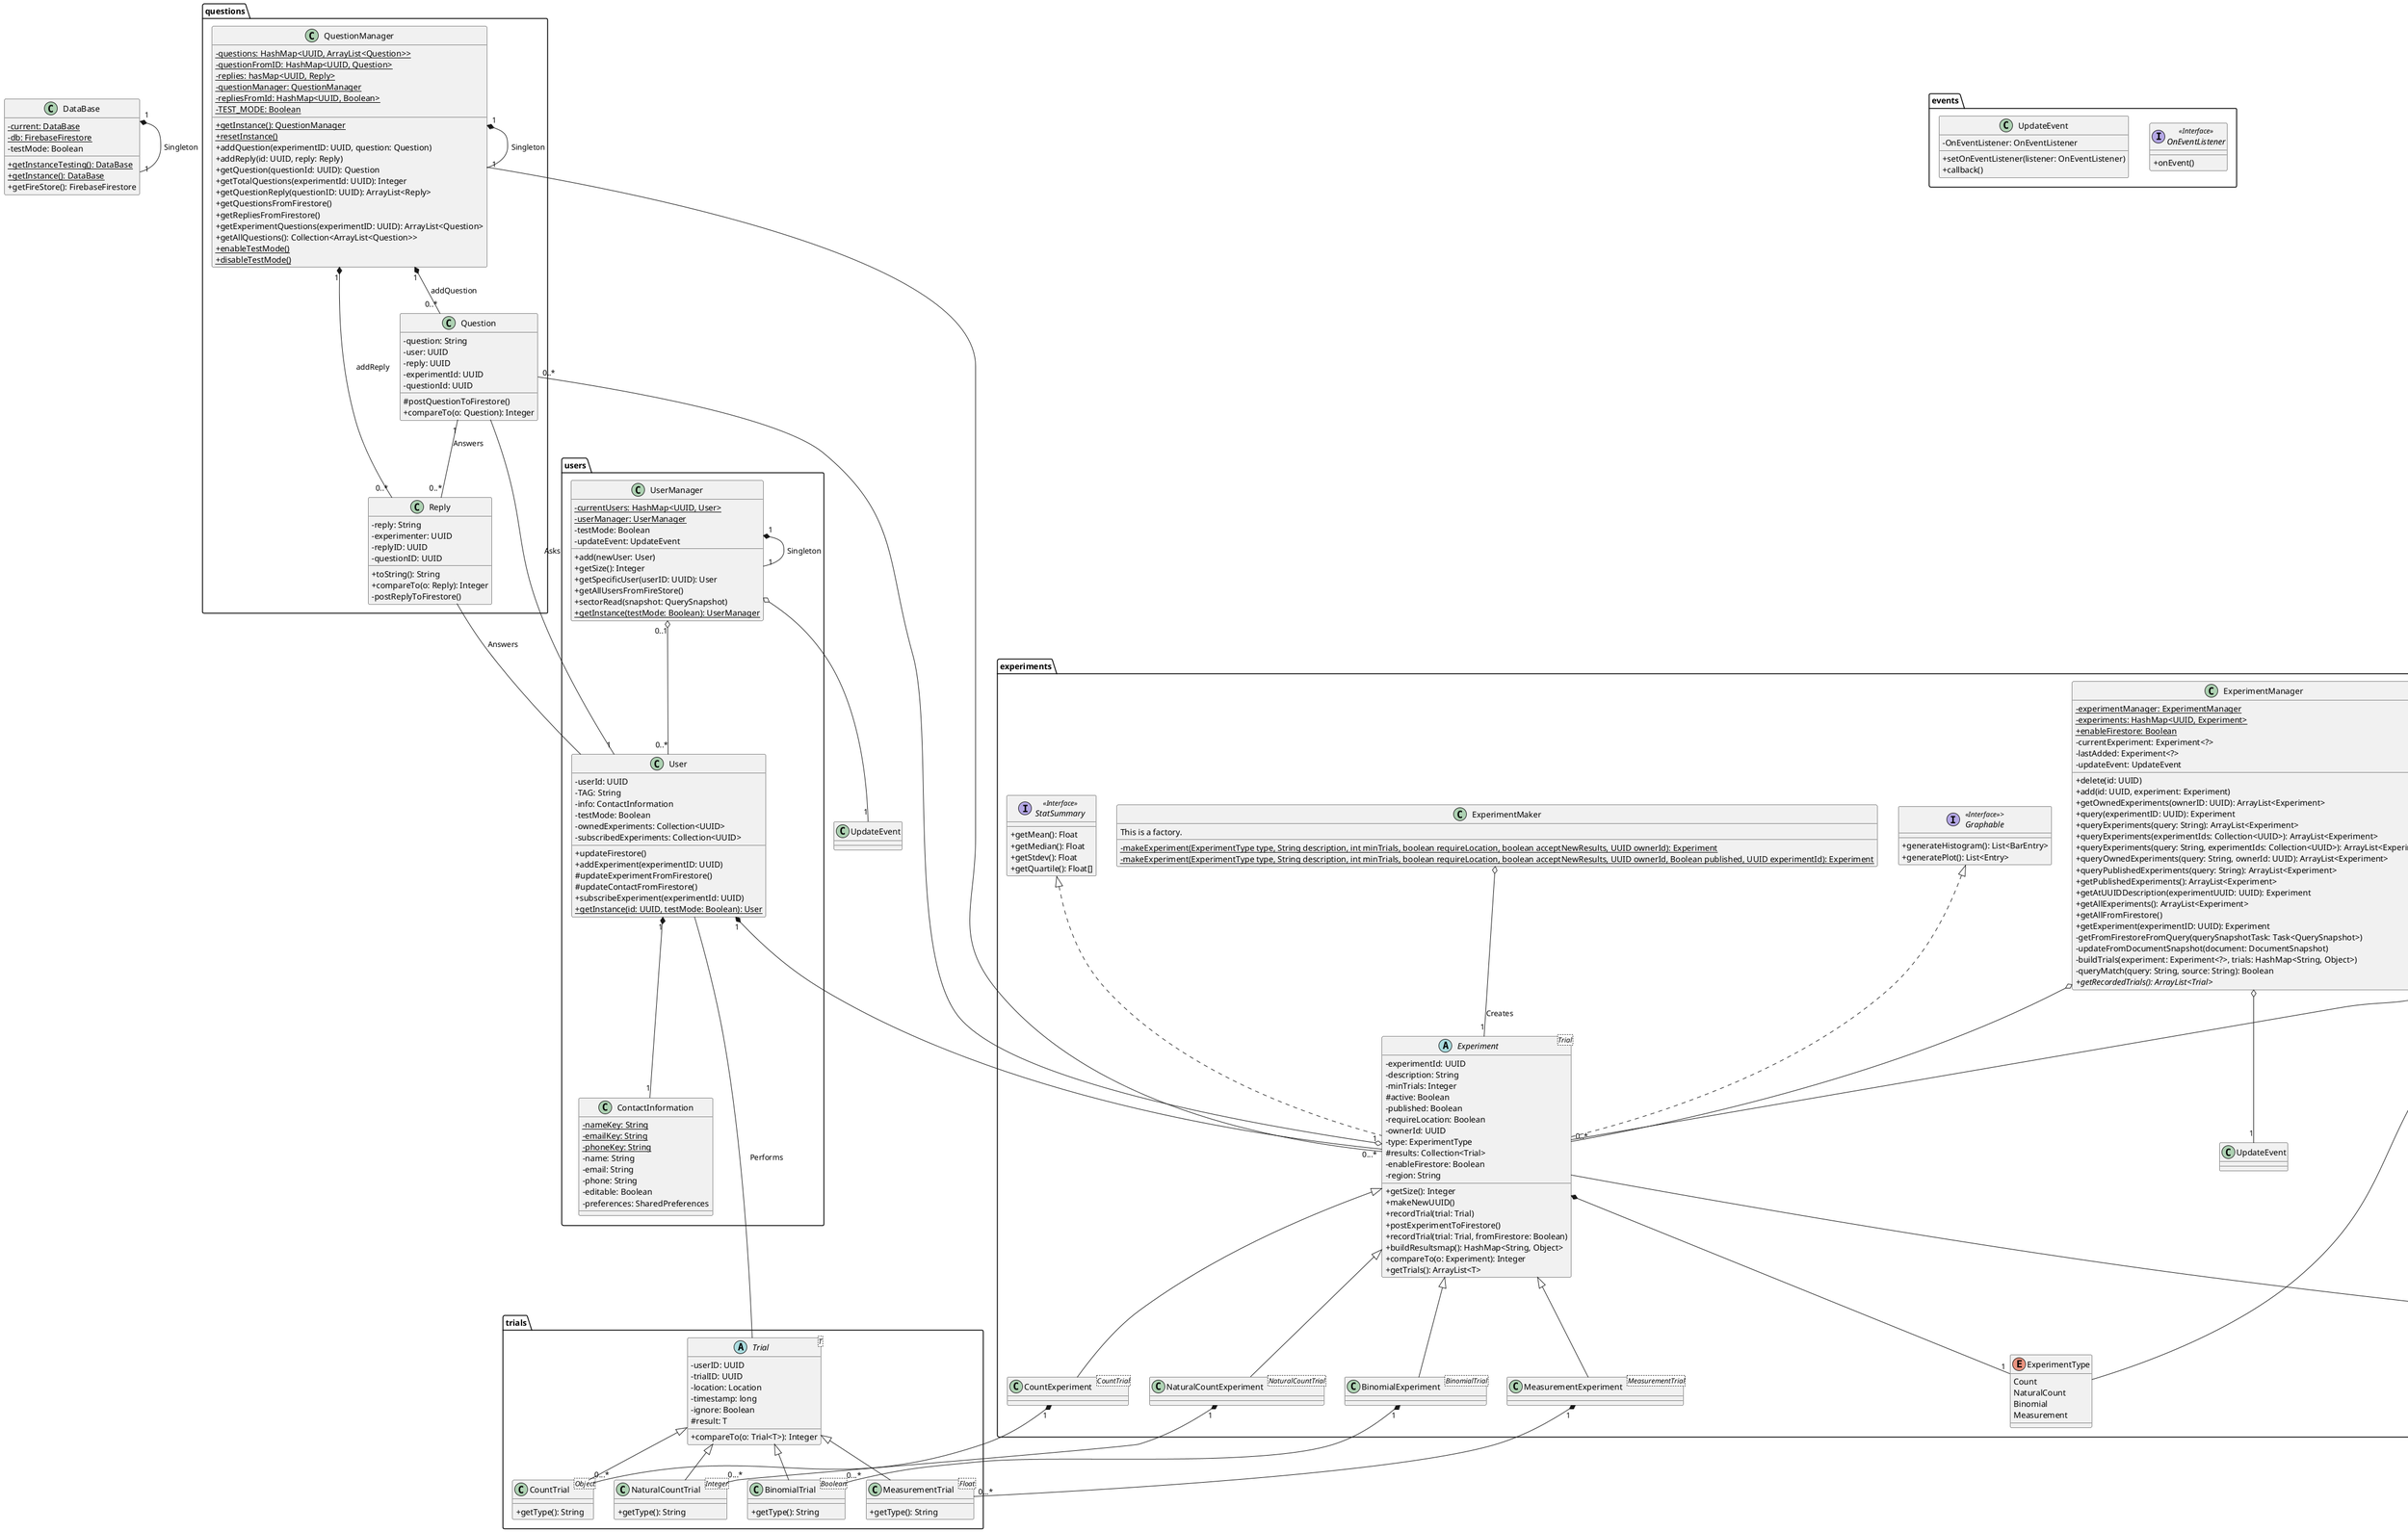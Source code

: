@startuml UML
skinparam classAttributeIconSize 0

package users {
    ' generic class for an User
    ' note that experiments will likely be stored by user id instead of by all experiment info
    ' We could do hasing, but it's probably easier for now (for the UML sake) to represent this as a collection of experiments
    class User {
        -userId: UUID
        -TAG: String 
        -info: ContactInformation
        -testMode: Boolean
        -ownedExperiments: Collection<UUID>
        -subscribedExperiments: Collection<UUID>
        +updateFirestore()
        +addExperiment(experimentID: UUID)
        #updateExperimentFromFirestore()
        #updateContactFromFirestore()
        +subscribeExperiment(experimentId: UUID)
        +{static} getInstance(id: UUID, testMode: Boolean): User
    }

    class ContactInformation {
        -{static} nameKey: String
        -{static} emailKey: String
        -{static} phoneKey: String
        -name: String
        -email: String
        -phone: String
        -editable: Boolean
        -preferences: SharedPreferences
    }

    class UserManager{
        -{static} currentUsers: HashMap<UUID, User>
        -{static} userManager: UserManager
        -testMode: Boolean
        -updateEvent: UpdateEvent
        +add(newUser: User)
        +getSize(): Integer
        +getSpecificUser(userID: UUID): User
        +getAllUsersFromFireStore()
        +sectorRead(snapshot: QuerySnapshot)
        +{static} getInstance(testMode: Boolean): UserManager
    }

    UserManager "1" *-- "1" UserManager: Singleton

    UserManager "0..1" o-- "0..*" User
}

package questions {
    class Question {
        -question: String
        -user: UUID
        -reply: UUID
        -experimentId: UUID
        -questionId: UUID
        #postQuestionToFirestore()
        +compareTo(o: Question): Integer
    }

    class QuestionManager {
        - {static} questions: HashMap<UUID, ArrayList<Question>>
        - {static} questionFromID: HashMap<UUID, Question>
        - {static} replies: hasMap<UUID, Reply>
        - {static} questionManager: QuestionManager
        - {static} repliesFromId: HashMap<UUID, Boolean> 
        - {static} TEST_MODE: Boolean 
        + {static} getInstance(): QuestionManager
        + {static} resetInstance()
        + addQuestion(experimentID: UUID, question: Question)
        + addReply(id: UUID, reply: Reply)
        + getQuestion(questionId: UUID): Question
        + getTotalQuestions(experimentId: UUID): Integer
        + getQuestionReply(questionID: UUID): ArrayList<Reply>
        + getQuestionsFromFirestore()
        + getRepliesFromFirestore()
        + getExperimentQuestions(experimentID: UUID): ArrayList<Question>
        + getAllQuestions(): Collection<ArrayList<Question>>
        + {static} enableTestMode()
        + {static} disableTestMode() 
    }

    ' assume that anyone who can reply to a question is a type of User
    class Reply {
        -reply: String
        -experimenter: UUID
        -replyID: UUID
        -questionID: UUID 
        + toString(): String 
        + compareTo(o: Reply): Integer
        - postReplyToFirestore() 
    }
}

Question -- "1" User: Asks
Question "1" -- "0..*" Reply: Answers

Reply -- User: Answers

QuestionManager "1" *-- "1" QuestionManager: Singleton
QuestionManager "1" *-- "0..*" Question: addQuestion
QuestionManager "1" *-- "0..*" Reply: addReply

package experiments {
    ' allows the experiment to enforce only one trial type
    enum ExperimentType {
        Count
        NaturalCount
        Binomial
        Measurement
    }

    ' right now will just look for owner based on their id
    ' idea: make this 'experimentInfo' and give every type of experiment an experimentInfo instead
    ' rational: for displaying info and searching we don't need the results, just the info
    ' both are implemented so whichever we don't use can just be deleted
    abstract class Experiment<Trial> implements StatSummary, Graphable {
        -experimentId: UUID
        -description: String
        -minTrials: Integer
        #active: Boolean
        -published: Boolean
        -requireLocation: Boolean
        ' this is the userId of the owner
        -ownerId: UUID
        -type: ExperimentType
        #results: Collection<Trial>
        -enableFirestore: Boolean 
        -region: String
        +getSize(): Integer
        +makeNewUUID()
        +recordTrial(trial: Trial)
        +postExperimentToFirestore()
        +recordTrial(trial: Trial, fromFirestore: Boolean)
        +buildResultsmap(): HashMap<String, Object> 
        +compareTo(o: Experiment): Integer
        +getTrials(): ArrayList<T> 
    }

    class ExperimentManager {
        - {static} experimentManager: ExperimentManager 
        - {static} experiments: HashMap<UUID, Experiment>
        + {static} enableFirestore: Boolean
        - currentExperiment: Experiment<?>
        - lastAdded: Experiment<?>
        - updateEvent: UpdateEvent

        + delete(id: UUID)
        + add(id: UUID, experiment: Experiment)
        + getOwnedExperiments(ownerID: UUID): ArrayList<Experiment> 
        + query(experimentID: UUID): Experiment
        + queryExperiments(query: String): ArrayList<Experiment> 
        + queryExperiments(experimentIds: Collection<UUID>): ArrayList<Experiment>
        + queryExperiments(query: String, experimentIds: Collection<UUID>): ArrayList<Experiment>
        + queryOwnedExperiments(query: String, ownerId: UUID): ArrayList<Experiment>
        + queryPublishedExperiments(query: String): ArrayList<Experiment>
        + getPublishedExperiments(): ArrayList<Experiment>
        + getAtUUIDDescription(experimentUUID: UUID): Experiment
        + getAllExperiments(): ArrayList<Experiment> 
        + getAllFromFirestore()
        + getExperiment(experimentID: UUID): Experiment
        - getFromFirestoreFromQuery(querySnapshotTask: Task<QuerySnapshot>)
        - updateFromDocumentSnapshot(document: DocumentSnapshot)
        - buildTrials(experiment: Experiment<?>, trials: HashMap<String, Object>)
        - queryMatch(query: String, source: String): Boolean
        + {abstract} getRecordedTrials(): ArrayList<Trial>
    }

    class CountExperiment<CountTrial> extends Experiment {
    }

    class NaturalCountExperiment<NaturalCountTrial> extends Experiment {
    }

    class BinomialExperiment<BinomialTrial> extends Experiment {
    }

    class MeasurementExperiment<MeasurementTrial> extends Experiment {

    }

    class ExperimentMaker {
        This is a factory.
        -{static} makeExperiment(ExperimentType type, String description, int minTrials, boolean requireLocation, boolean acceptNewResults, UUID ownerId): Experiment
        -{static} makeExperiment(ExperimentType type, String description, int minTrials, boolean requireLocation, boolean acceptNewResults, UUID ownerId, Boolean published, UUID experimentId): Experiment
    }

    interface "StatSummary" as StatSummary <<Interface>> {
        +getMean(): Float
        +getMedian(): Float
        +getStdev(): Float
        +getQuartile(): Float[]
    }

    interface "Graphable" as Graphable <<Interface>>> {
        +generateHistogram(): List<BarEntry>
        +generatePlot(): List<Entry>
    }

    ExperimentManager o-- "0..*" Experiment

    Experiment *-- "1" ExperimentType

    User "1" *-- "0...*" Experiment

    Question "0..*" --o "1" Experiment

    QuestionManager -- Experiment

    ExperimentManager o-- "1" UpdateEvent
}

package events {
    interface "OnEventListener" as OnEventListener <<Interface>> {
        + onEvent()
    }

    class UpdateEvent {
        - OnEventListener: OnEventListener
        + setOnEventListener(listener: OnEventListener)
        + callback()
    }
}

package trials {
    ' each trial has a unique QRCode associated with it
    abstract class Trial<T> {
        ' just going to user User ID here
        -userID: UUID
        -trialID: UUID
        -location: Location
        -timestamp: long
        -ignore: Boolean
        #result: T
        +compareTo(o: Trial<T>): Integer 
    }

    class CountTrial<Object> extends Trial {
        ' essentially just a trial but it's own class since other types of trial aren't a count trial
        +getType(): String 
    }

    ' no unsigned ints in java, not sure how to enforce natural numbers only
    class NaturalCountTrial<Integer> extends Trial{
        +getType(): String 
    }

    ' will likely specify true = pass, false = fail
    class BinomialTrial<Boolean> extends Trial{
        +getType(): String 
    }

    class MeasurementTrial<Float> extends Trial{
        +getType(): String 
    }
}

package qr {

    class ExperimentQRCode<Object> extends QRCode {}

    class BinomialQRCode<Boolean> extends QRCode{
    }

    class CountQRCode<Object> extends QRCode{}

    class MeasurementQRCode<Float> extends QRCode{
    }

    class NaturalQRCode<Integer> extends QRCode{
    }

    class QRMaker {
        This is a factory.
        +decodeQRString(String rawContent): QRCode
        +checkQRHeader(String qrString): Boolean
    }

    abstract class QRCode {
        -experimentID: UUID
        -type: QRType 
        -qrCodeImage: Bitmap
        -value: T
        + encodeStringToQR(encodedContent: String): Bitmap
    }

    enum QRType {
        Experiment
        BinomialTrial
        CountTrial
        MeasurementTrial
        NaturalCountTrial
    }

    class QRMalformattedException

    QRType -- QRCode

    QRMaker "1" o-- "0..*" QRCode: decodeQRString

    QRMaker -- QRMalformattedException: Throws
}

package barcode{
    class BarcodeManager{
        -barcodes: HashMap<String,BarcodeReference>
        -barcodeManager: BarcodeManager
        +addBarCode(barcodeVal: String, experimentId: UUID, result: Integer, location: Location)
        +addBarCode(barcodeVal: String, experimentId: UUID, result: Float, location: Location)
        +addBarCode(barcodeVal: String, experimentId: UUID, result: Boolean, location: Location)
        +addBarCode(barcodeVal: String, experimentId: UUID,  location: Location)
        +getAllFromFireStore()
        +locationFromPairing(document: QueryDocumentSnapShot): Location
        +getBarcode(barcodeVal: String): BarcodeReference
    }

    BarcodeManager "1" *-- "1" BarcodeManager: Singleton

    BarcodeManager o-- "0..*" BarcodeReference


    abstract class BarcodeReference<T> {
        -barcodeVal: String
        -experimentID: UUID
        -type: ExperimentType
        -location: Location
        -T: result 
        +postBarcodeToFirestore()
    }

    class BinomialBarcodeReference<Boolean> extends BarcodeReference

    class CountBarcodeReference<Object> extends BarcodeReference

    class MeasurementBarcodeReference<Float> extends BarcodeReference

    class NaturalBarcodeReference<Integer> extends BarcodeReference
}

package location {
    class LocationServices {
        +currentLocation: Location
        +onLocationChanged(location: Location)
    }
}

class DataBase {
    -{static} current: DataBase
    -{static} db: FirebaseFirestore
    -testMode: Boolean

    +{static} getInstanceTesting(): DataBase
    +{static} getInstance(): DataBase
    +getFireStore(): FirebaseFirestore
}

DataBase "1" *-- "1" DataBase: Singleton

User "1" *-- "1" ContactInformation

CountExperiment "1" *-- "0...*" CountTrial

NaturalCountExperiment "1" *-- "0...*" NaturalCountTrial

BinomialExperiment "1" *-- "0...*" BinomialTrial

MeasurementExperiment "1" *-- "0...*" MeasurementTrial

User -- Trial: Performs

Experiment -- QRCode

BarcodeReference o-- Experiment

BarcodeReference o-- ExperimentType

UserManager o-- "1" UpdateEvent 

ExperimentMaker o-- "1" Experiment: Creates 

@enduml
